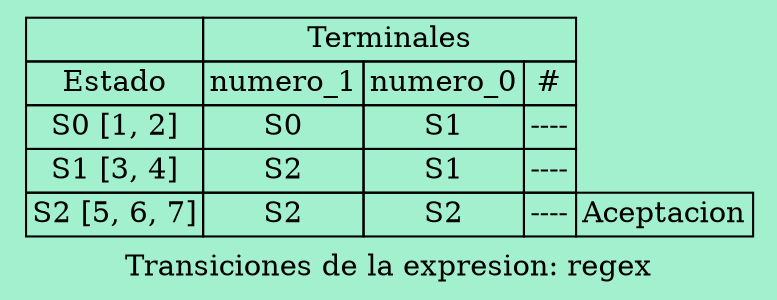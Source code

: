 digraph Transiciones{
    rankdir=LR;
    bgcolor = "#A3F0CF"
    node [shape=plaintext];
    edge [arrowhead=empty];
    
    // Encabezado de la tabla
    header [label=
    <
        <table border="0" cellborder="1" cellspacing="0">
            <tr>
                <td></td>
                <td colspan="3">Terminales</td>
            </tr>
            <tr>
                <td>Estado</td><td>numero_1</td>
<td>numero_0</td>
<td>#</td>
</tr>
<tr>
                <td>S0 [1, 2]</td>
<td>S0</td><td>S1</td><td>----</td></tr>
<tr>
                <td>S1 [3, 4]</td>
<td>S2</td><td>S1</td><td>----</td></tr>
<tr>
                <td>S2 [5, 6, 7]</td>
<td>S2</td><td>S2</td><td>----</td><td>Aceptacion</td></tr>
        </table>
    >];
label="Transiciones de la expresion: regex"}
